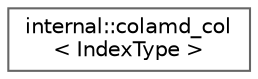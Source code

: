 digraph "类继承关系图"
{
 // LATEX_PDF_SIZE
  bgcolor="transparent";
  edge [fontname=Helvetica,fontsize=10,labelfontname=Helvetica,labelfontsize=10];
  node [fontname=Helvetica,fontsize=10,shape=box,height=0.2,width=0.4];
  rankdir="LR";
  Node0 [id="Node000000",label="internal::colamd_col\l\< IndexType \>",height=0.2,width=0.4,color="grey40", fillcolor="white", style="filled",URL="$structinternal_1_1colamd__col.html",tooltip=" "];
}
